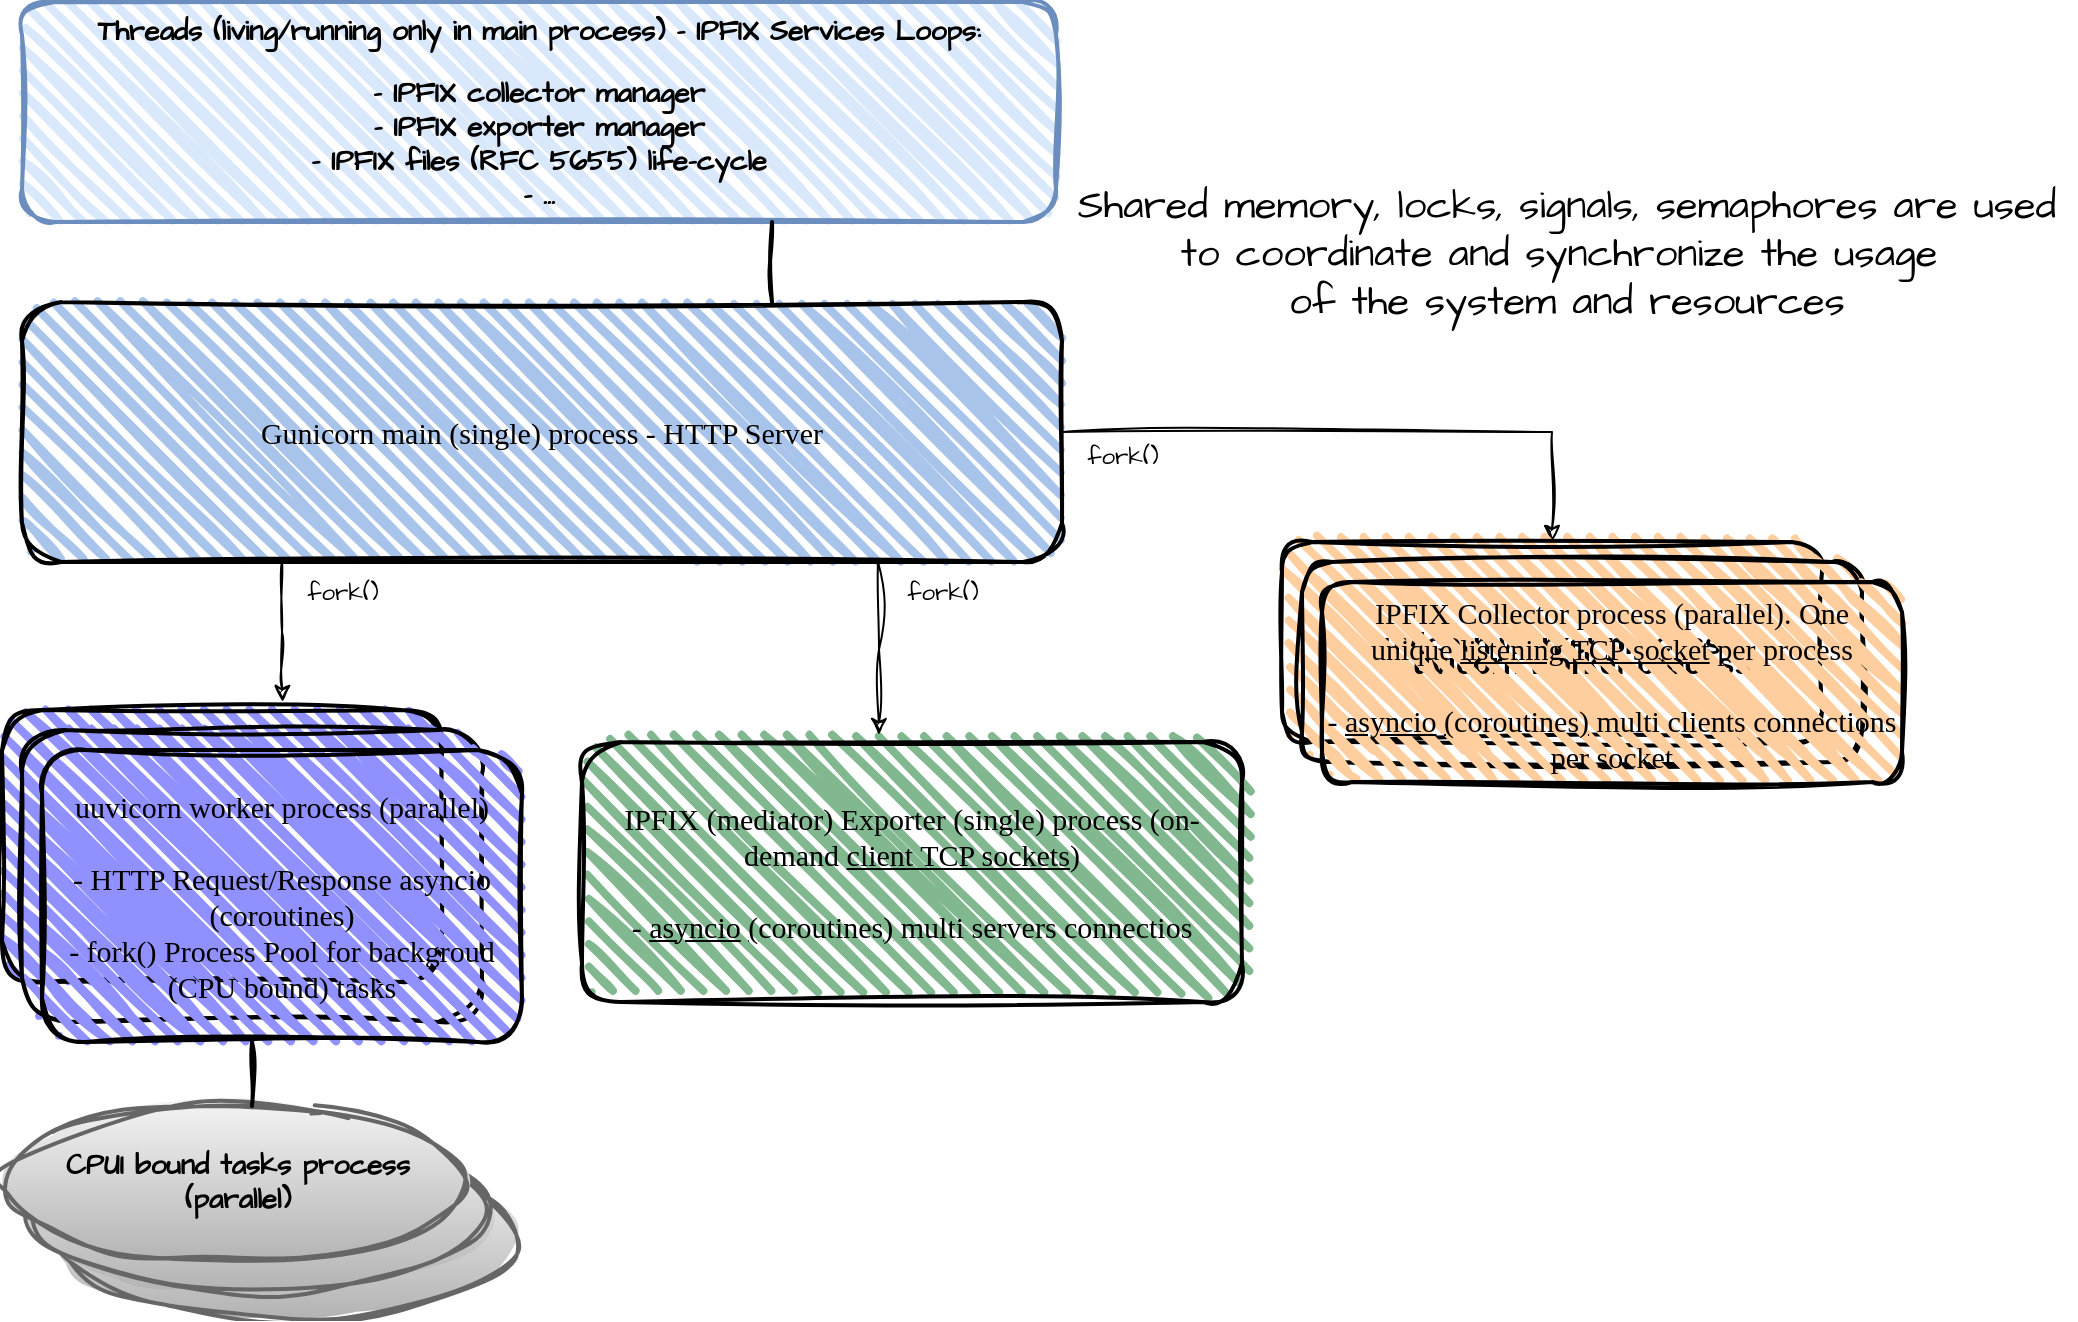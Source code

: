 <mxfile>
    <diagram name="Página-1" id="d8PLGoHHIkSsOKgrOYxZ">
        <mxGraphModel dx="1386" dy="1579" grid="1" gridSize="10" guides="1" tooltips="1" connect="1" arrows="1" fold="1" page="0" pageScale="1" pageWidth="827" pageHeight="1169" math="0" shadow="0">
            <root>
                <mxCell id="0"/>
                <mxCell id="1" parent="0"/>
                <mxCell id="go_973DKaNfCa8tB1y57-23" value="" style="ellipse;whiteSpace=wrap;html=1;strokeWidth=2;fillWeight=2;hachureGap=8;fillColor=#f5f5f5;fillStyle=dots;sketch=1;jiggle=2;curveFitting=1;fontFamily=Architects Daughter;fontSource=https%3A%2F%2Ffonts.googleapis.com%2Fcss%3Ffamily%3DArchitects%2BDaughter;strokeColor=#666666;gradientColor=#b3b3b3;" parent="1" vertex="1">
                    <mxGeometry x="57.5" y="148" width="230" height="80" as="geometry"/>
                </mxCell>
                <mxCell id="go_973DKaNfCa8tB1y57-22" value="" style="ellipse;whiteSpace=wrap;html=1;strokeWidth=2;fillWeight=2;hachureGap=8;fillColor=#f5f5f5;fillStyle=dots;sketch=1;jiggle=2;curveFitting=1;fontFamily=Architects Daughter;fontSource=https%3A%2F%2Ffonts.googleapis.com%2Fcss%3Ffamily%3DArchitects%2BDaughter;strokeColor=#666666;gradientColor=#b3b3b3;" parent="1" vertex="1">
                    <mxGeometry x="43.5" y="135" width="230" height="80" as="geometry"/>
                </mxCell>
                <mxCell id="go_973DKaNfCa8tB1y57-3" value="" style="rounded=1;whiteSpace=wrap;html=1;strokeWidth=2;fillWeight=4;hachureGap=8;hachureAngle=45;fillColor=light-dark(#9090FF,#198CC4);sketch=1;curveFitting=1;jiggle=2;" parent="1" vertex="1">
                    <mxGeometry x="30" y="-76" width="220" height="136" as="geometry"/>
                </mxCell>
                <mxCell id="go_973DKaNfCa8tB1y57-4" value="" style="rounded=1;whiteSpace=wrap;html=1;strokeWidth=2;fillWeight=4;hachureGap=8;hachureAngle=45;fillColor=light-dark(#9090FF,#198CC4);sketch=1;curveFitting=1;jiggle=2;" parent="1" vertex="1">
                    <mxGeometry x="40" y="-66" width="230" height="146" as="geometry"/>
                </mxCell>
                <mxCell id="go_973DKaNfCa8tB1y57-5" value="&lt;font face=&quot;Comic Sans MS&quot; style=&quot;font-size: 15px;&quot;&gt;u&lt;/font&gt;&lt;font face=&quot;Comic Sans MS&quot;&gt;&lt;span style=&quot;font-size: 15px;&quot;&gt;&lt;span style=&quot;background-color: transparent;&quot;&gt;uvicorn worker process (parallel)&lt;/span&gt;&lt;div style=&quot;&quot;&gt;&lt;br&gt;&lt;/div&gt;&lt;div style=&quot;&quot;&gt;- HTTP Request/Response asyncio (coroutines)&lt;/div&gt;&lt;div style=&quot;&quot;&gt;- fork() Process Pool for backgroud (CPU bound) tasks&lt;/div&gt;&lt;/span&gt;&lt;/font&gt;" style="rounded=1;whiteSpace=wrap;html=1;strokeWidth=2;fillWeight=4;hachureGap=8;hachureAngle=45;fillColor=light-dark(#9090FF,#198CC4);sketch=1;curveFitting=1;jiggle=2;" parent="1" vertex="1">
                    <mxGeometry x="50" y="-56" width="240" height="146" as="geometry"/>
                </mxCell>
                <mxCell id="go_973DKaNfCa8tB1y57-24" style="edgeStyle=orthogonalEdgeStyle;rounded=0;sketch=1;hachureGap=4;jiggle=2;curveFitting=1;orthogonalLoop=1;jettySize=auto;html=1;exitX=0.25;exitY=1;exitDx=0;exitDy=0;fontFamily=Architects Daughter;fontSource=https%3A%2F%2Ffonts.googleapis.com%2Fcss%3Ffamily%3DArchitects%2BDaughter;" parent="1" source="go_973DKaNfCa8tB1y57-10" edge="1">
                    <mxGeometry relative="1" as="geometry">
                        <mxPoint x="170.286" y="-80" as="targetPoint"/>
                    </mxGeometry>
                </mxCell>
                <mxCell id="go_973DKaNfCa8tB1y57-30" style="edgeStyle=orthogonalEdgeStyle;rounded=0;sketch=1;hachureGap=4;jiggle=2;curveFitting=1;orthogonalLoop=1;jettySize=auto;html=1;entryX=0.5;entryY=0;entryDx=0;entryDy=0;fontFamily=Architects Daughter;fontSource=https%3A%2F%2Ffonts.googleapis.com%2Fcss%3Ffamily%3DArchitects%2BDaughter;" parent="1" source="go_973DKaNfCa8tB1y57-10" target="go_973DKaNfCa8tB1y57-12" edge="1">
                    <mxGeometry relative="1" as="geometry"/>
                </mxCell>
                <mxCell id="go_973DKaNfCa8tB1y57-10" value="&lt;span&gt;&lt;font face=&quot;Comic Sans MS&quot; style=&quot;font-size: 15px;&quot;&gt;Gunicorn main (single) process -&amp;nbsp;&lt;/font&gt;&lt;/span&gt;&lt;span style=&quot;font-family: &amp;quot;Comic Sans MS&amp;quot;; font-size: 15px;&quot;&gt;HTTP Server&lt;/span&gt;" style="rounded=1;whiteSpace=wrap;html=1;strokeWidth=2;fillWeight=4;hachureGap=8;hachureAngle=45;fillColor=light-dark(#A9C4EB,#198CC4);sketch=1;curveFitting=1;jiggle=2;fontStyle=0" parent="1" vertex="1">
                    <mxGeometry x="40" y="-280" width="520" height="130" as="geometry"/>
                </mxCell>
                <mxCell id="go_973DKaNfCa8tB1y57-11" value="&lt;font face=&quot;Comic Sans MS&quot; style=&quot;font-size: 15px;&quot;&gt;IPFIX (mediator) Exporter (single) process (on-demand &lt;u&gt;client TCP sockets&lt;/u&gt;)&lt;/font&gt;&lt;div&gt;&lt;font face=&quot;Comic Sans MS&quot; style=&quot;font-size: 15px;&quot;&gt;&lt;br&gt;&lt;/font&gt;&lt;/div&gt;&lt;div&gt;&lt;font face=&quot;Comic Sans MS&quot; style=&quot;font-size: 15px;&quot;&gt;- &lt;u&gt;asyncio&lt;/u&gt;&amp;nbsp;&lt;/font&gt;&lt;u style=&quot;background-color: transparent; font-family: &amp;quot;Comic Sans MS&amp;quot;; font-size: 15px;&quot;&gt;(&lt;/u&gt;&lt;span style=&quot;background-color: transparent; font-family: &amp;quot;Comic Sans MS&amp;quot;; font-size: 15px;&quot;&gt;coroutines&lt;/span&gt;&lt;u style=&quot;background-color: transparent; font-family: &amp;quot;Comic Sans MS&amp;quot;; font-size: 15px;&quot;&gt;)&lt;/u&gt;&lt;span style=&quot;background-color: transparent; font-family: &amp;quot;Comic Sans MS&amp;quot;; font-size: 15px;&quot;&gt;&amp;nbsp;&lt;/span&gt;&lt;span style=&quot;font-size: 15px; font-family: &amp;quot;Comic Sans MS&amp;quot;; background-color: transparent;&quot;&gt;multi servers connectios&lt;/span&gt;&lt;/div&gt;" style="rounded=1;whiteSpace=wrap;html=1;strokeWidth=2;fillWeight=4;hachureGap=8;hachureAngle=45;fillColor=light-dark(#81B890,#198CC4);sketch=1;curveFitting=1;jiggle=2;" parent="1" vertex="1">
                    <mxGeometry x="320" y="-60" width="330" height="130" as="geometry"/>
                </mxCell>
                <mxCell id="go_973DKaNfCa8tB1y57-12" value="&lt;b&gt;&lt;font style=&quot;font-size: 15px;&quot;&gt;uvicorn worker process&lt;/font&gt;&lt;/b&gt;" style="rounded=1;whiteSpace=wrap;html=1;strokeWidth=2;fillWeight=4;hachureGap=8;hachureAngle=45;fillColor=light-dark(#FFCE9F,#198CC4);sketch=1;curveFitting=1;jiggle=2;" parent="1" vertex="1">
                    <mxGeometry x="670" y="-160" width="270" height="100" as="geometry"/>
                </mxCell>
                <mxCell id="go_973DKaNfCa8tB1y57-13" value="&lt;b&gt;&lt;font style=&quot;font-size: 15px;&quot;&gt;uvicorn worker process&lt;/font&gt;&lt;/b&gt;" style="rounded=1;whiteSpace=wrap;html=1;strokeWidth=2;fillWeight=4;hachureGap=8;hachureAngle=45;fillColor=light-dark(#FFCE9F,#198CC4);sketch=1;curveFitting=1;jiggle=2;" parent="1" vertex="1">
                    <mxGeometry x="680" y="-150" width="280" height="100" as="geometry"/>
                </mxCell>
                <mxCell id="go_973DKaNfCa8tB1y57-14" value="&lt;div style=&quot;&quot;&gt;&lt;span style=&quot;background-color: transparent; color: light-dark(rgb(0, 0, 0), rgb(255, 255, 255)); font-size: 15px;&quot;&gt;IPFIX Collector process&amp;nbsp;&lt;/span&gt;&lt;font style=&quot;background-color: transparent; color: light-dark(rgb(0, 0, 0), rgb(255, 255, 255)); font-size: 15px;&quot; face=&quot;Comic Sans MS&quot;&gt;(&lt;/font&gt;&lt;span style=&quot;background-color: transparent; color: light-dark(rgb(0, 0, 0), rgb(255, 255, 255)); font-size: 15px;&quot;&gt;parallel&lt;/span&gt;&lt;font style=&quot;background-color: transparent; color: light-dark(rgb(0, 0, 0), rgb(255, 255, 255)); font-size: 15px;&quot; face=&quot;Comic Sans MS&quot;&gt;). O&lt;/font&gt;&lt;span style=&quot;background-color: transparent; color: light-dark(rgb(0, 0, 0), rgb(255, 255, 255)); font-size: 15px;&quot;&gt;ne unique&amp;nbsp;&lt;u&gt;listening TCP&amp;nbsp;&lt;/u&gt;&lt;/span&gt;&lt;span style=&quot;background-color: transparent; color: light-dark(rgb(0, 0, 0), rgb(255, 255, 255)); font-size: 15px;&quot;&gt;&lt;u&gt;socket&lt;/u&gt; per process&lt;/span&gt;&lt;/div&gt;&lt;div&gt;&lt;div style=&quot;&quot;&gt;&lt;span style=&quot;font-size: 15px; background-color: transparent; color: light-dark(rgb(0, 0, 0), rgb(255, 255, 255));&quot;&gt;&lt;br&gt;&lt;/span&gt;&lt;/div&gt;&lt;div style=&quot;&quot;&gt;&lt;span style=&quot;font-size: 15px; background-color: transparent; color: light-dark(rgb(0, 0, 0), rgb(255, 255, 255));&quot;&gt;- &lt;u&gt;asyncio&lt;/u&gt;&amp;nbsp;&lt;/span&gt;&lt;u style=&quot;background-color: transparent; font-size: 15px;&quot;&gt;(&lt;/u&gt;&lt;span style=&quot;background-color: transparent; font-size: 15px;&quot;&gt;coroutines&lt;/span&gt;&lt;u style=&quot;background-color: transparent; font-size: 15px;&quot;&gt;)&lt;/u&gt;&lt;span style=&quot;background-color: transparent; font-size: 15px;&quot;&gt;&amp;nbsp;&lt;/span&gt;&lt;span style=&quot;background-color: transparent; font-size: 15px;&quot;&gt;multi clients connections per socket&lt;/span&gt;&lt;/div&gt;&lt;div style=&quot;&quot;&gt;&lt;font style=&quot;&quot;&gt;&lt;span style=&quot;font-size: 15px;&quot;&gt;&lt;br&gt;&lt;/span&gt;&lt;/font&gt;&lt;/div&gt;&lt;div&gt;&lt;br&gt;&lt;/div&gt;&lt;/div&gt;" style="rounded=1;whiteSpace=wrap;html=1;strokeWidth=2;fillWeight=4;hachureGap=8;hachureAngle=45;fillColor=light-dark(#FFCE9F,#198CC4);sketch=1;align=center;verticalAlign=top;curveFitting=1;jiggle=2;fontFamily=Comic Sans MS;" parent="1" vertex="1">
                    <mxGeometry x="690" y="-140" width="290" height="100" as="geometry"/>
                </mxCell>
                <mxCell id="go_973DKaNfCa8tB1y57-18" value="&lt;font style=&quot;&quot;&gt;&lt;span style=&quot;font-size: 14px;&quot;&gt;&lt;b&gt;CPUI bound tasks process (parallel)&lt;/b&gt;&lt;/span&gt;&lt;/font&gt;" style="ellipse;whiteSpace=wrap;html=1;strokeWidth=2;fillWeight=2;hachureGap=8;fillColor=#f5f5f5;fillStyle=dots;sketch=1;jiggle=2;curveFitting=1;fontFamily=Architects Daughter;fontSource=https%3A%2F%2Ffonts.googleapis.com%2Fcss%3Ffamily%3DArchitects%2BDaughter;strokeColor=#666666;gradientColor=#b3b3b3;" parent="1" vertex="1">
                    <mxGeometry x="32.5" y="120" width="230" height="80" as="geometry"/>
                </mxCell>
                <mxCell id="go_973DKaNfCa8tB1y57-25" style="edgeStyle=orthogonalEdgeStyle;rounded=0;sketch=1;hachureGap=4;jiggle=2;curveFitting=1;orthogonalLoop=1;jettySize=auto;html=1;entryX=0.408;entryY=-0.027;entryDx=0;entryDy=0;entryPerimeter=0;fontFamily=Architects Daughter;fontSource=https%3A%2F%2Ffonts.googleapis.com%2Fcss%3Ffamily%3DArchitects%2BDaughter;" parent="1" edge="1">
                    <mxGeometry relative="1" as="geometry">
                        <mxPoint x="468" y="-150" as="sourcePoint"/>
                        <mxPoint x="468.4" y="-63.51" as="targetPoint"/>
                    </mxGeometry>
                </mxCell>
                <mxCell id="go_973DKaNfCa8tB1y57-27" value="fork()" style="text;html=1;align=center;verticalAlign=middle;resizable=0;points=[];autosize=1;strokeColor=none;fillColor=none;fontFamily=Architects Daughter;fontSource=https%3A%2F%2Ffonts.googleapis.com%2Fcss%3Ffamily%3DArchitects%2BDaughter;" parent="1" vertex="1">
                    <mxGeometry x="170" y="-149" width="60" height="30" as="geometry"/>
                </mxCell>
                <mxCell id="go_973DKaNfCa8tB1y57-29" value="fork()" style="text;html=1;align=center;verticalAlign=middle;resizable=0;points=[];autosize=1;strokeColor=none;fillColor=none;fontFamily=Architects Daughter;fontSource=https%3A%2F%2Ffonts.googleapis.com%2Fcss%3Ffamily%3DArchitects%2BDaughter;" parent="1" vertex="1">
                    <mxGeometry x="470" y="-149" width="60" height="30" as="geometry"/>
                </mxCell>
                <mxCell id="go_973DKaNfCa8tB1y57-31" value="fork()" style="text;html=1;align=center;verticalAlign=middle;resizable=0;points=[];autosize=1;strokeColor=none;fillColor=none;fontFamily=Architects Daughter;fontSource=https%3A%2F%2Ffonts.googleapis.com%2Fcss%3Ffamily%3DArchitects%2BDaughter;" parent="1" vertex="1">
                    <mxGeometry x="560" y="-217" width="60" height="30" as="geometry"/>
                </mxCell>
                <mxCell id="go_973DKaNfCa8tB1y57-32" value="&lt;b&gt;&lt;font style=&quot;font-size: 14px;&quot;&gt;Threads (living/running only in main process) - IPFIX Services Loops:&lt;/font&gt;&lt;/b&gt;&lt;div&gt;&lt;br&gt;&lt;/div&gt;&lt;div&gt;&lt;b&gt;&lt;font style=&quot;font-size: 14px;&quot;&gt;- IPFIX collector manager&lt;/font&gt;&lt;/b&gt;&lt;/div&gt;&lt;div&gt;&lt;b&gt;&lt;font style=&quot;font-size: 14px;&quot;&gt;- IPFIX exporter manager&lt;/font&gt;&lt;/b&gt;&lt;/div&gt;&lt;div&gt;&lt;b style=&quot;background-color: transparent; color: light-dark(rgb(0, 0, 0), rgb(255, 255, 255));&quot;&gt;&lt;font style=&quot;font-size: 14px;&quot;&gt;- IPFIX files (RFC 5655) life-cycle&lt;/font&gt;&lt;/b&gt;&lt;/div&gt;&lt;div&gt;&lt;b style=&quot;background-color: transparent; color: light-dark(rgb(0, 0, 0), rgb(255, 255, 255));&quot;&gt;&lt;font style=&quot;font-size: 14px;&quot;&gt;- ...&lt;/font&gt;&lt;/b&gt;&lt;/div&gt;&lt;div&gt;&lt;b style=&quot;background-color: transparent; color: light-dark(rgb(0, 0, 0), rgb(255, 255, 255));&quot;&gt;&lt;font style=&quot;font-size: 14px;&quot;&gt;&amp;nbsp;&lt;/font&gt;&lt;/b&gt;&lt;/div&gt;&lt;div&gt;&lt;b style=&quot;background-color: transparent; color: light-dark(rgb(0, 0, 0), rgb(255, 255, 255));&quot;&gt;&lt;font style=&quot;font-size: 14px;&quot;&gt;&lt;br&gt;&lt;/font&gt;&lt;/b&gt;&lt;/div&gt;&lt;div&gt;&lt;b style=&quot;background-color: transparent; color: light-dark(rgb(0, 0, 0), rgb(255, 255, 255));&quot;&gt;&lt;font style=&quot;font-size: 14px;&quot;&gt;&lt;br&gt;&lt;/font&gt;&lt;/b&gt;&lt;/div&gt;" style="rounded=1;whiteSpace=wrap;html=1;strokeWidth=2;fillWeight=4;hachureGap=8;hachureAngle=45;fillColor=#dae8fc;sketch=1;jiggle=2;curveFitting=1;fontFamily=Architects Daughter;fontSource=https%3A%2F%2Ffonts.googleapis.com%2Fcss%3Ffamily%3DArchitects%2BDaughter;strokeColor=#6c8ebf;align=center;verticalAlign=top;" parent="1" vertex="1">
                    <mxGeometry x="40" y="-430" width="517" height="110" as="geometry"/>
                </mxCell>
                <mxCell id="go_973DKaNfCa8tB1y57-36" value="" style="line;strokeWidth=2;direction=south;html=1;sketch=1;hachureGap=4;jiggle=2;curveFitting=1;fontFamily=Architects Daughter;fontSource=https%3A%2F%2Ffonts.googleapis.com%2Fcss%3Ffamily%3DArchitects%2BDaughter;" parent="1" vertex="1">
                    <mxGeometry x="410" y="-320" width="10" height="40" as="geometry"/>
                </mxCell>
                <mxCell id="go_973DKaNfCa8tB1y57-37" value="Shared memory, locks, signals, semaphores are used&lt;div&gt;&lt;span style=&quot;background-color: transparent; color: light-dark(rgb(0, 0, 0), rgb(255, 255, 255));&quot;&gt;to coordinate and synchronize the usage&amp;nbsp;&lt;/span&gt;&lt;/div&gt;&lt;div&gt;&lt;span style=&quot;background-color: transparent; color: light-dark(rgb(0, 0, 0), rgb(255, 255, 255));&quot;&gt;of the system and resources&lt;/span&gt;&lt;/div&gt;" style="text;html=1;align=center;verticalAlign=middle;resizable=0;points=[];autosize=1;strokeColor=none;fillColor=none;fontFamily=Architects Daughter;fontSource=https%3A%2F%2Ffonts.googleapis.com%2Fcss%3Ffamily%3DArchitects%2BDaughter;fontSize=20;" parent="1" vertex="1">
                    <mxGeometry x="557" y="-350" width="510" height="90" as="geometry"/>
                </mxCell>
                <mxCell id="go_973DKaNfCa8tB1y57-39" value="" style="line;strokeWidth=2;direction=south;html=1;sketch=1;hachureGap=4;jiggle=2;curveFitting=1;fontFamily=Architects Daughter;fontSource=https%3A%2F%2Ffonts.googleapis.com%2Fcss%3Ffamily%3DArchitects%2BDaughter;" parent="1" vertex="1">
                    <mxGeometry x="150" y="90" width="10" height="32" as="geometry"/>
                </mxCell>
            </root>
        </mxGraphModel>
    </diagram>
</mxfile>
